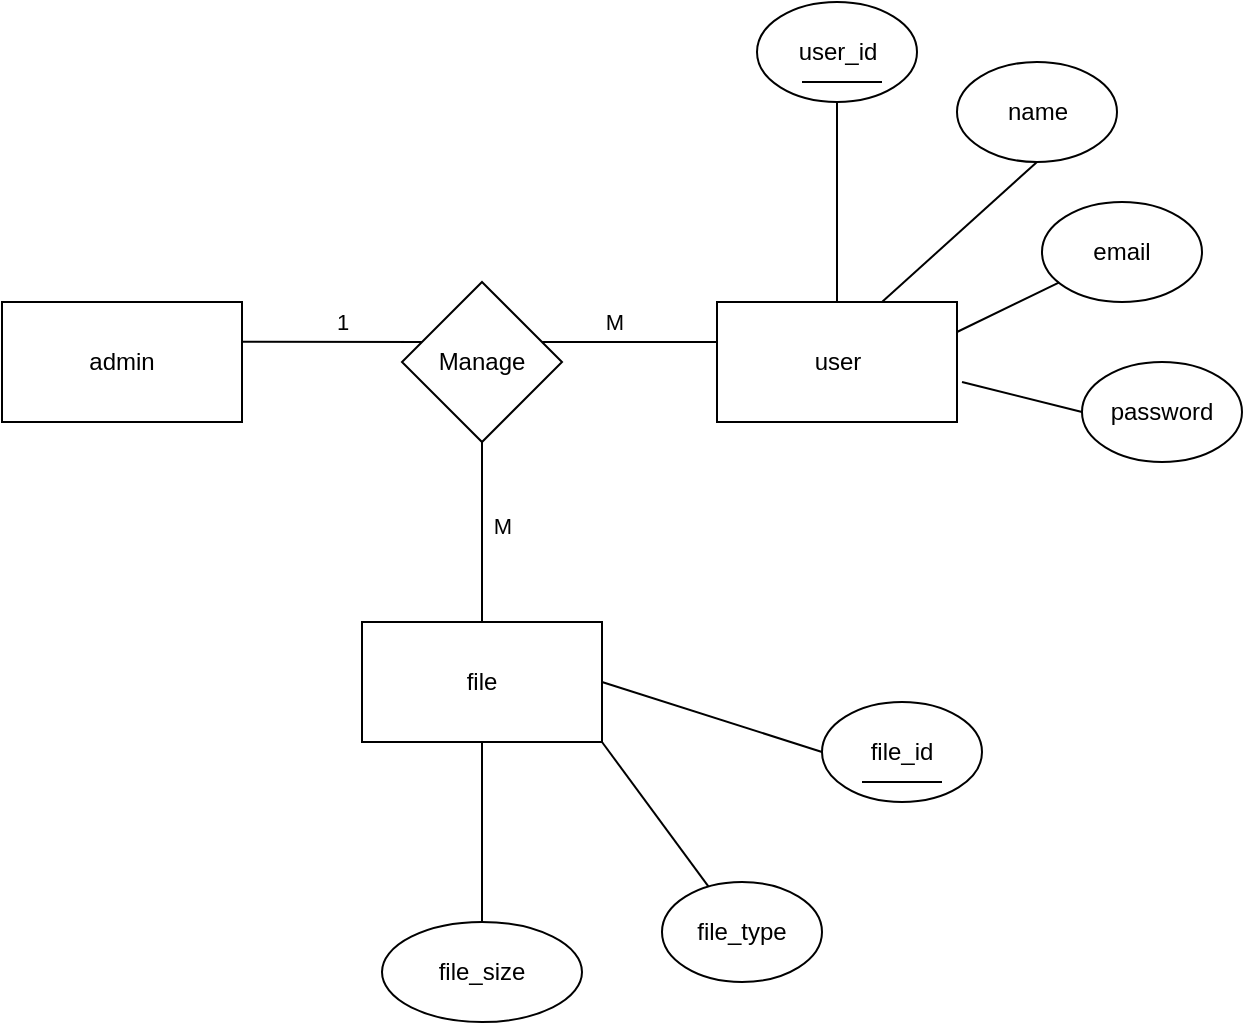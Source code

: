 <mxfile version="28.0.7">
  <diagram name="Page-1" id="NkXjhaIe-t7nT62Glkzx">
    <mxGraphModel dx="1215" dy="669" grid="1" gridSize="10" guides="1" tooltips="1" connect="1" arrows="1" fold="1" page="1" pageScale="1" pageWidth="850" pageHeight="1100" math="0" shadow="0">
      <root>
        <mxCell id="0" />
        <mxCell id="1" parent="0" />
        <mxCell id="UWlF5y-7qd_LcEoqQUe4-1" value="user" style="rounded=0;whiteSpace=wrap;html=1;" vertex="1" parent="1">
          <mxGeometry x="747.5" y="400" width="120" height="60" as="geometry" />
        </mxCell>
        <mxCell id="UWlF5y-7qd_LcEoqQUe4-2" value="admin" style="rounded=0;whiteSpace=wrap;html=1;" vertex="1" parent="1">
          <mxGeometry x="390" y="400" width="120" height="60" as="geometry" />
        </mxCell>
        <mxCell id="UWlF5y-7qd_LcEoqQUe4-3" value="Manage" style="rhombus;whiteSpace=wrap;html=1;" vertex="1" parent="1">
          <mxGeometry x="590" y="390" width="80" height="80" as="geometry" />
        </mxCell>
        <mxCell id="UWlF5y-7qd_LcEoqQUe4-4" value="1" style="endArrow=none;html=1;rounded=0;exitX=1.002;exitY=0.332;exitDx=0;exitDy=0;exitPerimeter=0;" edge="1" parent="1" source="UWlF5y-7qd_LcEoqQUe4-2">
          <mxGeometry x="0.108" y="10" width="50" height="50" relative="1" as="geometry">
            <mxPoint x="640" y="600" as="sourcePoint" />
            <mxPoint x="600" y="420" as="targetPoint" />
            <mxPoint as="offset" />
          </mxGeometry>
        </mxCell>
        <mxCell id="UWlF5y-7qd_LcEoqQUe4-5" value="" style="endArrow=none;html=1;rounded=0;" edge="1" parent="1">
          <mxGeometry width="50" height="50" relative="1" as="geometry">
            <mxPoint x="660" y="420" as="sourcePoint" />
            <mxPoint x="747.5" y="420" as="targetPoint" />
          </mxGeometry>
        </mxCell>
        <mxCell id="UWlF5y-7qd_LcEoqQUe4-6" value="M" style="edgeLabel;html=1;align=center;verticalAlign=middle;resizable=0;points=[];" vertex="1" connectable="0" parent="UWlF5y-7qd_LcEoqQUe4-5">
          <mxGeometry x="-0.162" relative="1" as="geometry">
            <mxPoint x="-1" y="-10" as="offset" />
          </mxGeometry>
        </mxCell>
        <mxCell id="UWlF5y-7qd_LcEoqQUe4-7" value="File" style="whiteSpace=wrap;html=1;" vertex="1" parent="1">
          <mxGeometry x="570" y="560" width="120" height="60" as="geometry" />
        </mxCell>
        <mxCell id="UWlF5y-7qd_LcEoqQUe4-8" value="" style="endArrow=none;html=1;rounded=0;entryX=0.5;entryY=0;entryDx=0;entryDy=0;exitX=0.5;exitY=1;exitDx=0;exitDy=0;" edge="1" parent="1" source="UWlF5y-7qd_LcEoqQUe4-3" target="UWlF5y-7qd_LcEoqQUe4-7">
          <mxGeometry width="50" height="50" relative="1" as="geometry">
            <mxPoint x="580" y="520" as="sourcePoint" />
            <mxPoint x="667.5" y="520" as="targetPoint" />
          </mxGeometry>
        </mxCell>
        <mxCell id="UWlF5y-7qd_LcEoqQUe4-9" value="M" style="edgeLabel;html=1;align=center;verticalAlign=middle;resizable=0;points=[];" vertex="1" connectable="0" parent="UWlF5y-7qd_LcEoqQUe4-8">
          <mxGeometry x="-0.071" relative="1" as="geometry">
            <mxPoint x="10" as="offset" />
          </mxGeometry>
        </mxCell>
        <mxCell id="UWlF5y-7qd_LcEoqQUe4-10" value="user_id" style="ellipse;whiteSpace=wrap;html=1;rounded=0;" vertex="1" parent="1">
          <mxGeometry x="767.5" y="250" width="80" height="50" as="geometry" />
        </mxCell>
        <mxCell id="UWlF5y-7qd_LcEoqQUe4-11" value="name" style="ellipse;whiteSpace=wrap;html=1;rounded=0;" vertex="1" parent="1">
          <mxGeometry x="867.5" y="280" width="80" height="50" as="geometry" />
        </mxCell>
        <mxCell id="UWlF5y-7qd_LcEoqQUe4-12" value="email" style="ellipse;whiteSpace=wrap;html=1;rounded=0;" vertex="1" parent="1">
          <mxGeometry x="910" y="350" width="80" height="50" as="geometry" />
        </mxCell>
        <mxCell id="UWlF5y-7qd_LcEoqQUe4-13" value="password" style="ellipse;whiteSpace=wrap;html=1;rounded=0;" vertex="1" parent="1">
          <mxGeometry x="930" y="430" width="80" height="50" as="geometry" />
        </mxCell>
        <mxCell id="UWlF5y-7qd_LcEoqQUe4-14" value="" style="endArrow=none;html=1;rounded=0;entryX=0.5;entryY=0;entryDx=0;entryDy=0;exitX=0.5;exitY=1;exitDx=0;exitDy=0;" edge="1" parent="1" source="UWlF5y-7qd_LcEoqQUe4-10" target="UWlF5y-7qd_LcEoqQUe4-1">
          <mxGeometry width="50" height="50" relative="1" as="geometry">
            <mxPoint x="670" y="430" as="sourcePoint" />
            <mxPoint x="757.5" y="430" as="targetPoint" />
          </mxGeometry>
        </mxCell>
        <mxCell id="UWlF5y-7qd_LcEoqQUe4-15" value="" style="endArrow=none;html=1;rounded=0;exitX=0.5;exitY=1;exitDx=0;exitDy=0;" edge="1" parent="1" source="UWlF5y-7qd_LcEoqQUe4-11">
          <mxGeometry width="50" height="50" relative="1" as="geometry">
            <mxPoint x="818" y="310" as="sourcePoint" />
            <mxPoint x="830" y="400" as="targetPoint" />
          </mxGeometry>
        </mxCell>
        <mxCell id="UWlF5y-7qd_LcEoqQUe4-16" value="" style="endArrow=none;html=1;rounded=0;entryX=1;entryY=0.25;entryDx=0;entryDy=0;" edge="1" parent="1" source="UWlF5y-7qd_LcEoqQUe4-12" target="UWlF5y-7qd_LcEoqQUe4-1">
          <mxGeometry width="50" height="50" relative="1" as="geometry">
            <mxPoint x="918" y="340" as="sourcePoint" />
            <mxPoint x="840" y="410" as="targetPoint" />
          </mxGeometry>
        </mxCell>
        <mxCell id="UWlF5y-7qd_LcEoqQUe4-17" value="" style="endArrow=none;html=1;rounded=0;exitX=0;exitY=0.5;exitDx=0;exitDy=0;" edge="1" parent="1" source="UWlF5y-7qd_LcEoqQUe4-13">
          <mxGeometry width="50" height="50" relative="1" as="geometry">
            <mxPoint x="933" y="403" as="sourcePoint" />
            <mxPoint x="870" y="440" as="targetPoint" />
          </mxGeometry>
        </mxCell>
        <mxCell id="UWlF5y-7qd_LcEoqQUe4-18" value="file" style="rounded=0;whiteSpace=wrap;html=1;" vertex="1" parent="1">
          <mxGeometry x="570" y="560" width="120" height="60" as="geometry" />
        </mxCell>
        <mxCell id="UWlF5y-7qd_LcEoqQUe4-19" value="file_id" style="ellipse;whiteSpace=wrap;html=1;rounded=0;" vertex="1" parent="1">
          <mxGeometry x="800" y="600" width="80" height="50" as="geometry" />
        </mxCell>
        <mxCell id="UWlF5y-7qd_LcEoqQUe4-20" value="file_type" style="ellipse;whiteSpace=wrap;html=1;rounded=0;" vertex="1" parent="1">
          <mxGeometry x="720" y="690" width="80" height="50" as="geometry" />
        </mxCell>
        <mxCell id="UWlF5y-7qd_LcEoqQUe4-21" value="file_size" style="ellipse;whiteSpace=wrap;html=1;rounded=0;" vertex="1" parent="1">
          <mxGeometry x="580" y="710" width="100" height="50" as="geometry" />
        </mxCell>
        <mxCell id="UWlF5y-7qd_LcEoqQUe4-22" value="" style="endArrow=none;html=1;rounded=0;exitX=0;exitY=0.5;exitDx=0;exitDy=0;entryX=1;entryY=0.5;entryDx=0;entryDy=0;" edge="1" parent="1" source="UWlF5y-7qd_LcEoqQUe4-19" target="UWlF5y-7qd_LcEoqQUe4-18">
          <mxGeometry width="50" height="50" relative="1" as="geometry">
            <mxPoint x="640.5" y="470" as="sourcePoint" />
            <mxPoint x="652.5" y="560" as="targetPoint" />
          </mxGeometry>
        </mxCell>
        <mxCell id="UWlF5y-7qd_LcEoqQUe4-23" value="" style="endArrow=none;html=1;rounded=0;entryX=1;entryY=1;entryDx=0;entryDy=0;" edge="1" parent="1" source="UWlF5y-7qd_LcEoqQUe4-20" target="UWlF5y-7qd_LcEoqQUe4-18">
          <mxGeometry width="50" height="50" relative="1" as="geometry">
            <mxPoint x="740.5" y="500" as="sourcePoint" />
            <mxPoint x="662.5" y="570" as="targetPoint" />
          </mxGeometry>
        </mxCell>
        <mxCell id="UWlF5y-7qd_LcEoqQUe4-24" value="" style="endArrow=none;html=1;rounded=0;exitX=0.5;exitY=0;exitDx=0;exitDy=0;entryX=0.5;entryY=1;entryDx=0;entryDy=0;" edge="1" parent="1" source="UWlF5y-7qd_LcEoqQUe4-21" target="UWlF5y-7qd_LcEoqQUe4-18">
          <mxGeometry width="50" height="50" relative="1" as="geometry">
            <mxPoint x="755.5" y="563" as="sourcePoint" />
            <mxPoint x="692.5" y="600" as="targetPoint" />
          </mxGeometry>
        </mxCell>
        <mxCell id="UWlF5y-7qd_LcEoqQUe4-25" value="" style="endArrow=none;html=1;rounded=0;" edge="1" parent="1">
          <mxGeometry width="50" height="50" relative="1" as="geometry">
            <mxPoint x="820" y="640" as="sourcePoint" />
            <mxPoint x="860" y="640" as="targetPoint" />
          </mxGeometry>
        </mxCell>
        <mxCell id="UWlF5y-7qd_LcEoqQUe4-26" value="" style="endArrow=none;html=1;rounded=0;" edge="1" parent="1">
          <mxGeometry width="50" height="50" relative="1" as="geometry">
            <mxPoint x="790" y="290" as="sourcePoint" />
            <mxPoint x="830" y="290" as="targetPoint" />
          </mxGeometry>
        </mxCell>
      </root>
    </mxGraphModel>
  </diagram>
</mxfile>
